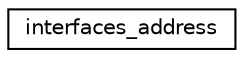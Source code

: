 digraph G
{
  edge [fontname="Helvetica",fontsize="10",labelfontname="Helvetica",labelfontsize="10"];
  node [fontname="Helvetica",fontsize="10",shape=record];
  rankdir="LR";
  Node1 [label="interfaces_address",height=0.2,width=0.4,color="black", fillcolor="white", style="filled",URL="$structinterfaces__address.html"];
}
